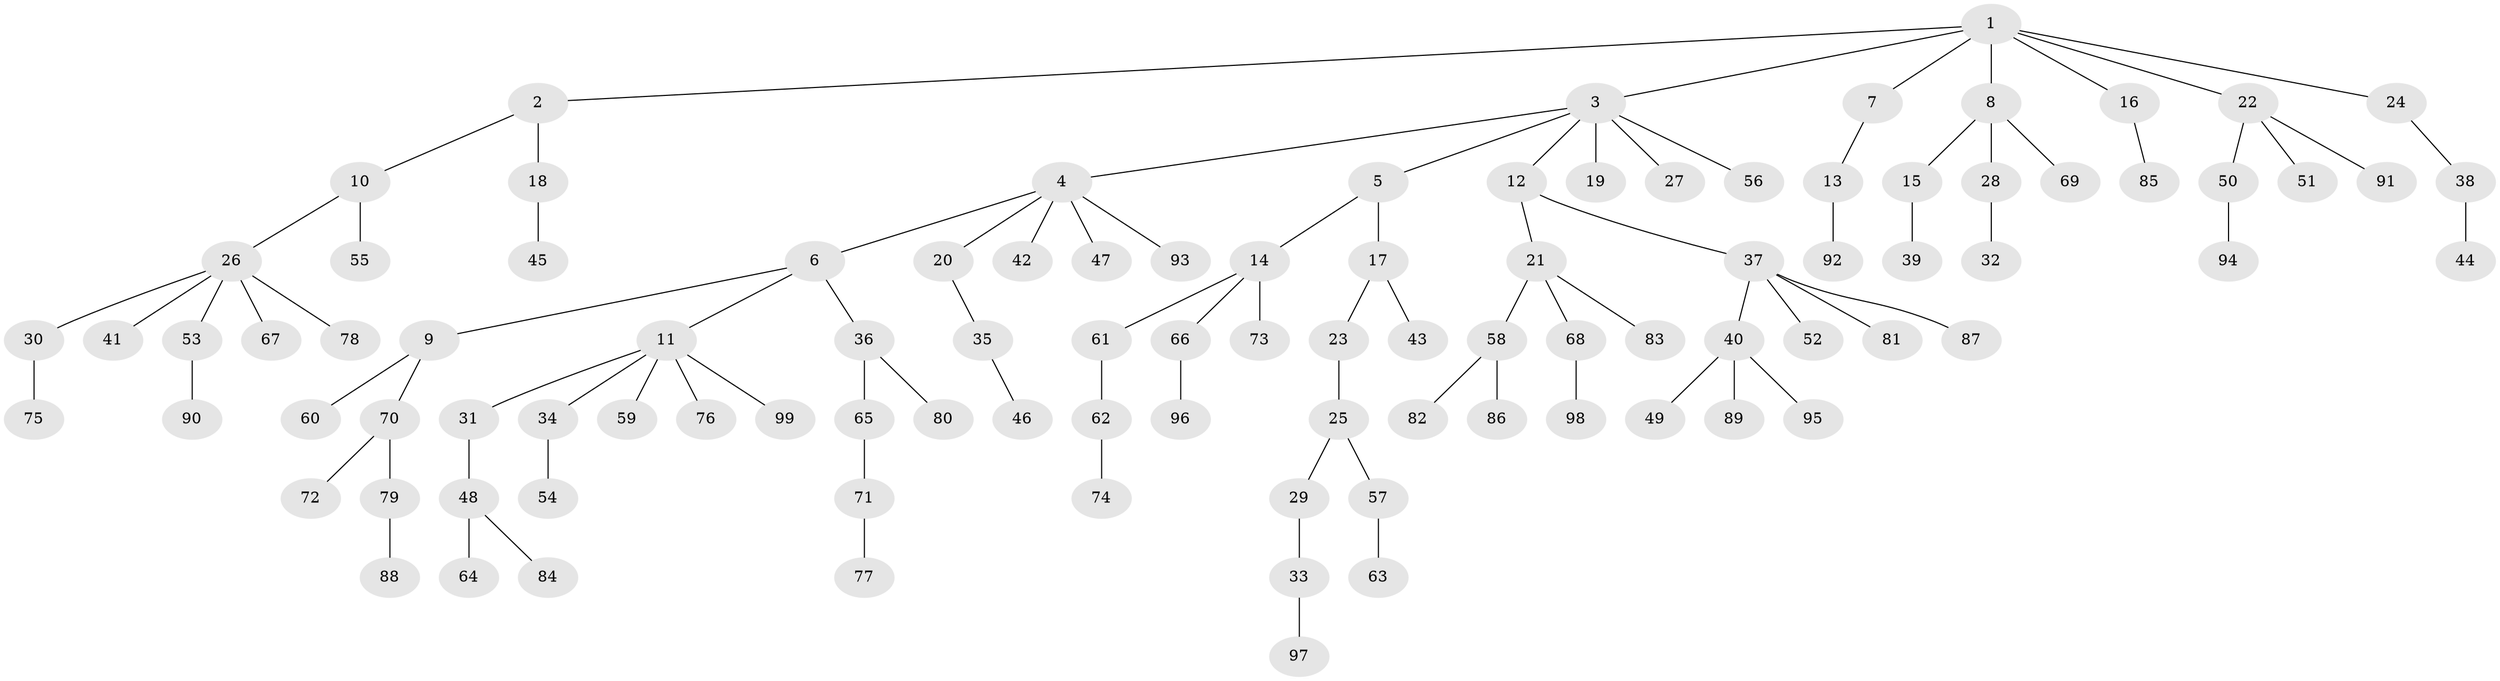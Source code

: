 // Generated by graph-tools (version 1.1) at 2025/37/03/09/25 02:37:01]
// undirected, 99 vertices, 98 edges
graph export_dot {
graph [start="1"]
  node [color=gray90,style=filled];
  1;
  2;
  3;
  4;
  5;
  6;
  7;
  8;
  9;
  10;
  11;
  12;
  13;
  14;
  15;
  16;
  17;
  18;
  19;
  20;
  21;
  22;
  23;
  24;
  25;
  26;
  27;
  28;
  29;
  30;
  31;
  32;
  33;
  34;
  35;
  36;
  37;
  38;
  39;
  40;
  41;
  42;
  43;
  44;
  45;
  46;
  47;
  48;
  49;
  50;
  51;
  52;
  53;
  54;
  55;
  56;
  57;
  58;
  59;
  60;
  61;
  62;
  63;
  64;
  65;
  66;
  67;
  68;
  69;
  70;
  71;
  72;
  73;
  74;
  75;
  76;
  77;
  78;
  79;
  80;
  81;
  82;
  83;
  84;
  85;
  86;
  87;
  88;
  89;
  90;
  91;
  92;
  93;
  94;
  95;
  96;
  97;
  98;
  99;
  1 -- 2;
  1 -- 3;
  1 -- 7;
  1 -- 8;
  1 -- 16;
  1 -- 22;
  1 -- 24;
  2 -- 10;
  2 -- 18;
  3 -- 4;
  3 -- 5;
  3 -- 12;
  3 -- 19;
  3 -- 27;
  3 -- 56;
  4 -- 6;
  4 -- 20;
  4 -- 42;
  4 -- 47;
  4 -- 93;
  5 -- 14;
  5 -- 17;
  6 -- 9;
  6 -- 11;
  6 -- 36;
  7 -- 13;
  8 -- 15;
  8 -- 28;
  8 -- 69;
  9 -- 60;
  9 -- 70;
  10 -- 26;
  10 -- 55;
  11 -- 31;
  11 -- 34;
  11 -- 59;
  11 -- 76;
  11 -- 99;
  12 -- 21;
  12 -- 37;
  13 -- 92;
  14 -- 61;
  14 -- 66;
  14 -- 73;
  15 -- 39;
  16 -- 85;
  17 -- 23;
  17 -- 43;
  18 -- 45;
  20 -- 35;
  21 -- 58;
  21 -- 68;
  21 -- 83;
  22 -- 50;
  22 -- 51;
  22 -- 91;
  23 -- 25;
  24 -- 38;
  25 -- 29;
  25 -- 57;
  26 -- 30;
  26 -- 41;
  26 -- 53;
  26 -- 67;
  26 -- 78;
  28 -- 32;
  29 -- 33;
  30 -- 75;
  31 -- 48;
  33 -- 97;
  34 -- 54;
  35 -- 46;
  36 -- 65;
  36 -- 80;
  37 -- 40;
  37 -- 52;
  37 -- 81;
  37 -- 87;
  38 -- 44;
  40 -- 49;
  40 -- 89;
  40 -- 95;
  48 -- 64;
  48 -- 84;
  50 -- 94;
  53 -- 90;
  57 -- 63;
  58 -- 82;
  58 -- 86;
  61 -- 62;
  62 -- 74;
  65 -- 71;
  66 -- 96;
  68 -- 98;
  70 -- 72;
  70 -- 79;
  71 -- 77;
  79 -- 88;
}
